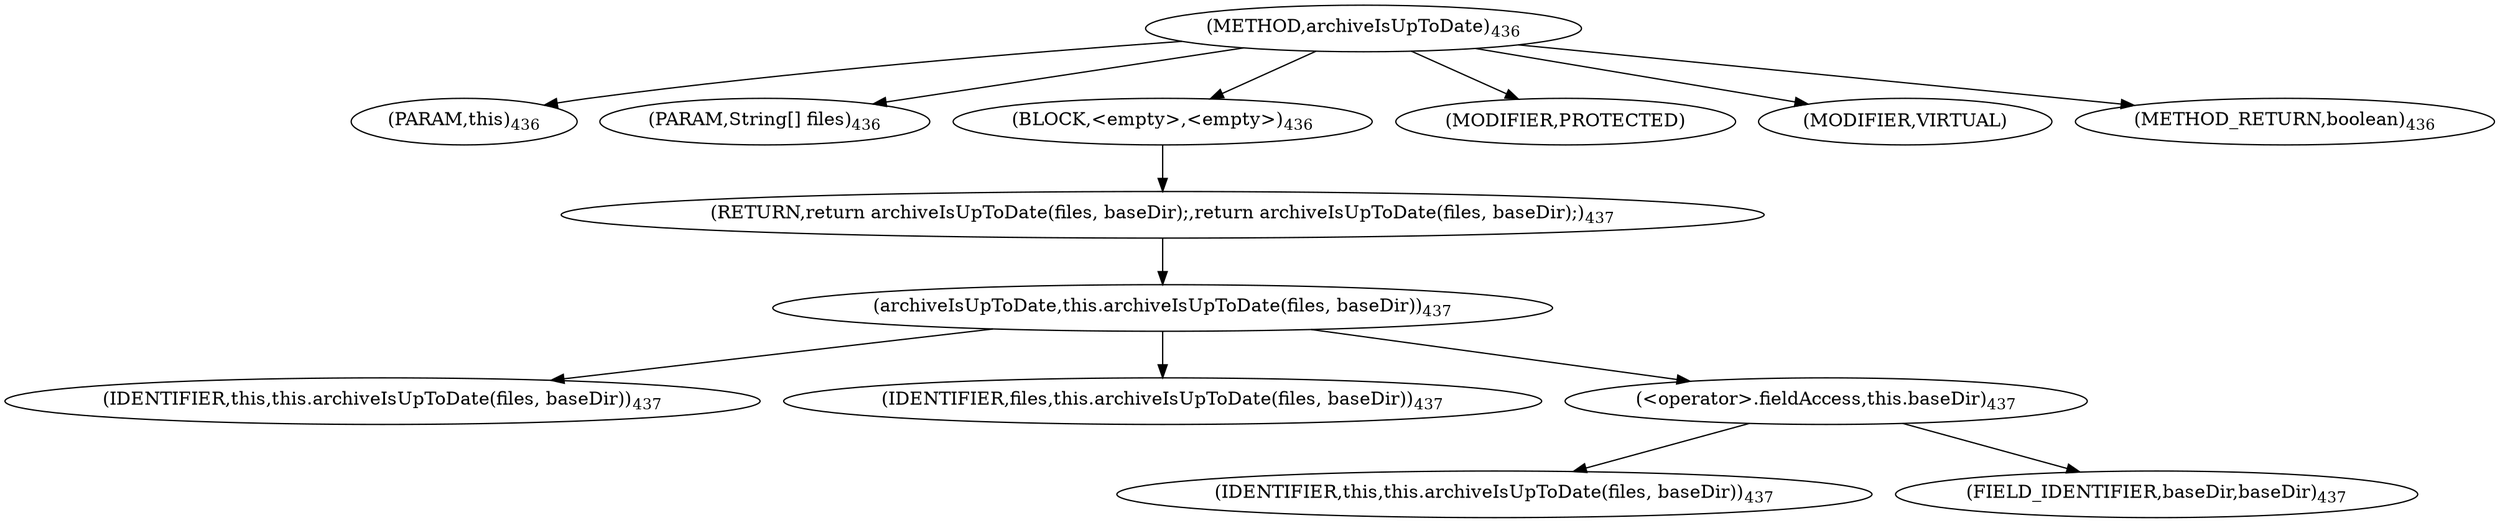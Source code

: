 digraph "archiveIsUpToDate" {  
"979" [label = <(METHOD,archiveIsUpToDate)<SUB>436</SUB>> ]
"51" [label = <(PARAM,this)<SUB>436</SUB>> ]
"980" [label = <(PARAM,String[] files)<SUB>436</SUB>> ]
"981" [label = <(BLOCK,&lt;empty&gt;,&lt;empty&gt;)<SUB>436</SUB>> ]
"982" [label = <(RETURN,return archiveIsUpToDate(files, baseDir);,return archiveIsUpToDate(files, baseDir);)<SUB>437</SUB>> ]
"983" [label = <(archiveIsUpToDate,this.archiveIsUpToDate(files, baseDir))<SUB>437</SUB>> ]
"50" [label = <(IDENTIFIER,this,this.archiveIsUpToDate(files, baseDir))<SUB>437</SUB>> ]
"984" [label = <(IDENTIFIER,files,this.archiveIsUpToDate(files, baseDir))<SUB>437</SUB>> ]
"985" [label = <(&lt;operator&gt;.fieldAccess,this.baseDir)<SUB>437</SUB>> ]
"986" [label = <(IDENTIFIER,this,this.archiveIsUpToDate(files, baseDir))<SUB>437</SUB>> ]
"987" [label = <(FIELD_IDENTIFIER,baseDir,baseDir)<SUB>437</SUB>> ]
"988" [label = <(MODIFIER,PROTECTED)> ]
"989" [label = <(MODIFIER,VIRTUAL)> ]
"990" [label = <(METHOD_RETURN,boolean)<SUB>436</SUB>> ]
  "979" -> "51" 
  "979" -> "980" 
  "979" -> "981" 
  "979" -> "988" 
  "979" -> "989" 
  "979" -> "990" 
  "981" -> "982" 
  "982" -> "983" 
  "983" -> "50" 
  "983" -> "984" 
  "983" -> "985" 
  "985" -> "986" 
  "985" -> "987" 
}
